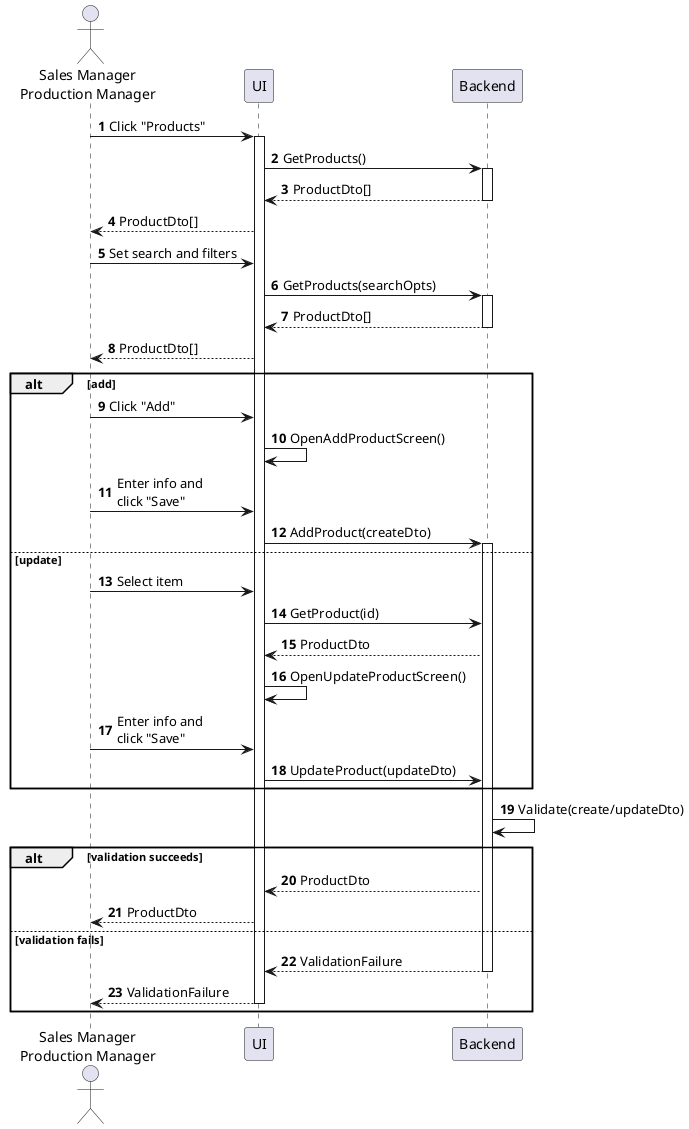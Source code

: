 @startuml product-manage
autonumber

actor "Sales Manager\nProduction Manager" as a
participant UI as f
participant Backend as b

a -> f : Click "Products"
activate f
f -> b : GetProducts()
activate b
return ProductDto[]
f --> a : ProductDto[]
a -> f : Set search and filters
f -> b : GetProducts(searchOpts)
activate b
return ProductDto[]
f --> a : ProductDto[]

alt add
    a -> f : Click "Add"
    f -> f : OpenAddProductScreen()
    a -> f : Enter info and\nclick "Save"
    f -> b : AddProduct(createDto)
    activate b
else update
    a -> f : Select item
    f -> b : GetProduct(id)
    b --> f : ProductDto
    f -> f : OpenUpdateProductScreen()
    a -> f : Enter info and\nclick "Save"
    f -> b : UpdateProduct(updateDto)
end

b -> b : Validate(create/updateDto)

alt validation succeeds
    b --> f : ProductDto
    f --> a : ProductDto
else validation fails
    return ValidationFailure
    return ValidationFailure
end
@enduml